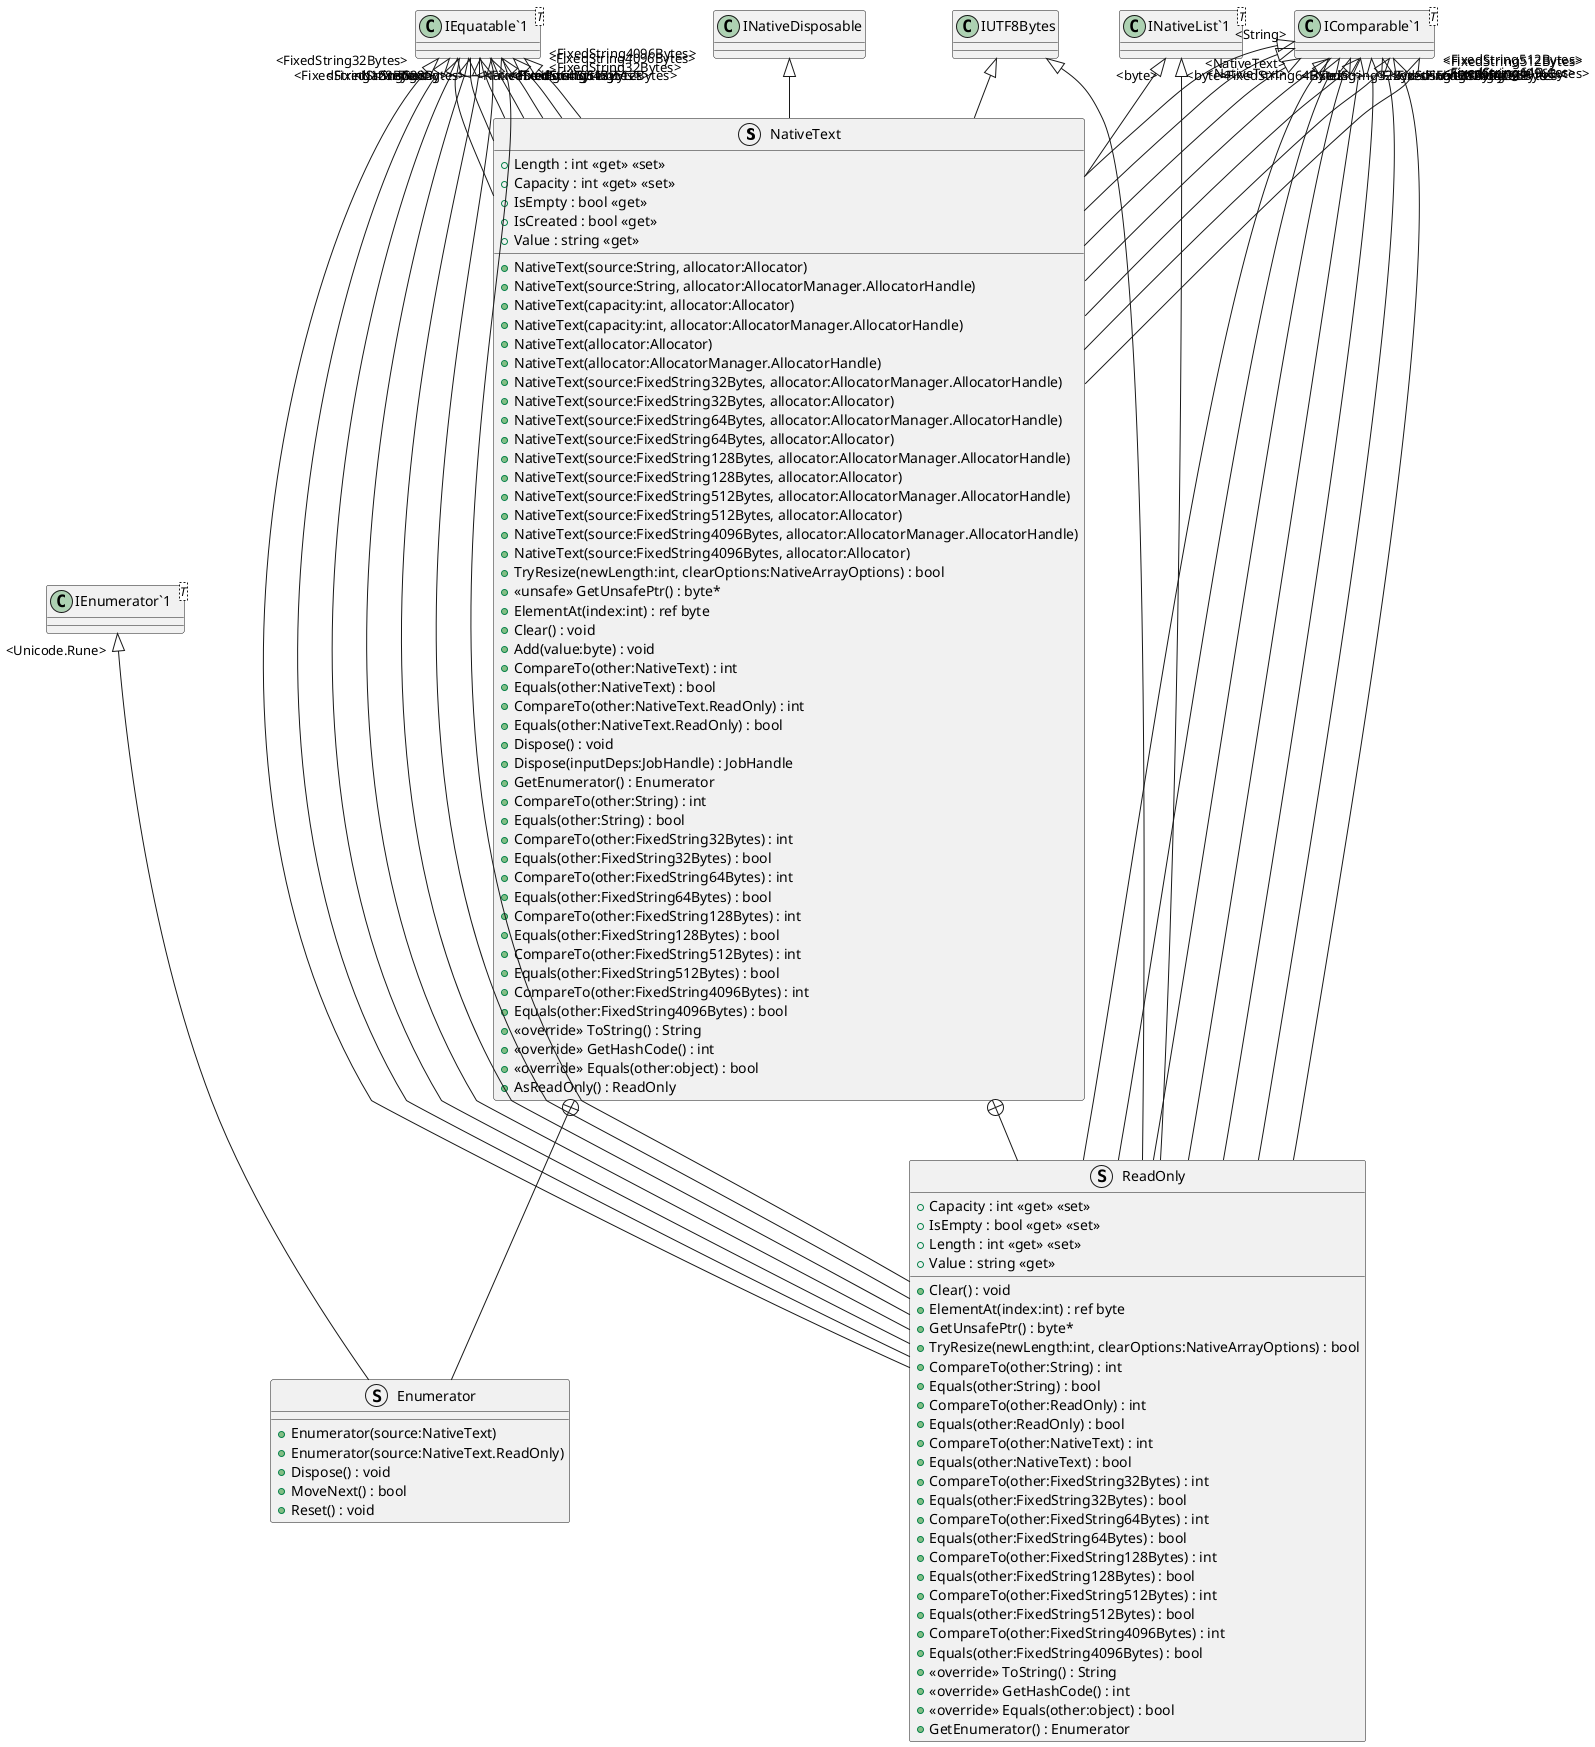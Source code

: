 @startuml
struct NativeText {
    + NativeText(source:String, allocator:Allocator)
    + NativeText(source:String, allocator:AllocatorManager.AllocatorHandle)
    + NativeText(capacity:int, allocator:Allocator)
    + NativeText(capacity:int, allocator:AllocatorManager.AllocatorHandle)
    + NativeText(allocator:Allocator)
    + NativeText(allocator:AllocatorManager.AllocatorHandle)
    + NativeText(source:FixedString32Bytes, allocator:AllocatorManager.AllocatorHandle)
    + NativeText(source:FixedString32Bytes, allocator:Allocator)
    + NativeText(source:FixedString64Bytes, allocator:AllocatorManager.AllocatorHandle)
    + NativeText(source:FixedString64Bytes, allocator:Allocator)
    + NativeText(source:FixedString128Bytes, allocator:AllocatorManager.AllocatorHandle)
    + NativeText(source:FixedString128Bytes, allocator:Allocator)
    + NativeText(source:FixedString512Bytes, allocator:AllocatorManager.AllocatorHandle)
    + NativeText(source:FixedString512Bytes, allocator:Allocator)
    + NativeText(source:FixedString4096Bytes, allocator:AllocatorManager.AllocatorHandle)
    + NativeText(source:FixedString4096Bytes, allocator:Allocator)
    + Length : int <<get>> <<set>>
    + Capacity : int <<get>> <<set>>
    + TryResize(newLength:int, clearOptions:NativeArrayOptions) : bool
    + IsEmpty : bool <<get>>
    + IsCreated : bool <<get>>
    + <<unsafe>> GetUnsafePtr() : byte*
    + ElementAt(index:int) : ref byte
    + Clear() : void
    + Add(value:byte) : void
    + CompareTo(other:NativeText) : int
    + Equals(other:NativeText) : bool
    + CompareTo(other:NativeText.ReadOnly) : int
    + Equals(other:NativeText.ReadOnly) : bool
    + Dispose() : void
    + Dispose(inputDeps:JobHandle) : JobHandle
    + Value : string <<get>>
    + GetEnumerator() : Enumerator
    + CompareTo(other:String) : int
    + Equals(other:String) : bool
    + CompareTo(other:FixedString32Bytes) : int
    + Equals(other:FixedString32Bytes) : bool
    + CompareTo(other:FixedString64Bytes) : int
    + Equals(other:FixedString64Bytes) : bool
    + CompareTo(other:FixedString128Bytes) : int
    + Equals(other:FixedString128Bytes) : bool
    + CompareTo(other:FixedString512Bytes) : int
    + Equals(other:FixedString512Bytes) : bool
    + CompareTo(other:FixedString4096Bytes) : int
    + Equals(other:FixedString4096Bytes) : bool
    + <<override>> ToString() : String
    + <<override>> GetHashCode() : int
    + <<override>> Equals(other:object) : bool
    + AsReadOnly() : ReadOnly
}
class "INativeList`1"<T> {
}
class "IComparable`1"<T> {
}
class "IEquatable`1"<T> {
}
struct Enumerator {
    + Enumerator(source:NativeText)
    + Enumerator(source:NativeText.ReadOnly)
    + Dispose() : void
    + MoveNext() : bool
    + Reset() : void
}
struct ReadOnly {
    + Capacity : int <<get>> <<set>>
    + IsEmpty : bool <<get>> <<set>>
    + Length : int <<get>> <<set>>
    + Clear() : void
    + ElementAt(index:int) : ref byte
    + GetUnsafePtr() : byte*
    + TryResize(newLength:int, clearOptions:NativeArrayOptions) : bool
    + CompareTo(other:String) : int
    + Equals(other:String) : bool
    + CompareTo(other:ReadOnly) : int
    + Equals(other:ReadOnly) : bool
    + CompareTo(other:NativeText) : int
    + Equals(other:NativeText) : bool
    + CompareTo(other:FixedString32Bytes) : int
    + Equals(other:FixedString32Bytes) : bool
    + CompareTo(other:FixedString64Bytes) : int
    + Equals(other:FixedString64Bytes) : bool
    + CompareTo(other:FixedString128Bytes) : int
    + Equals(other:FixedString128Bytes) : bool
    + CompareTo(other:FixedString512Bytes) : int
    + Equals(other:FixedString512Bytes) : bool
    + CompareTo(other:FixedString4096Bytes) : int
    + Equals(other:FixedString4096Bytes) : bool
    + <<override>> ToString() : String
    + <<override>> GetHashCode() : int
    + <<override>> Equals(other:object) : bool
    + Value : string <<get>>
    + GetEnumerator() : Enumerator
}
class "IEnumerator`1"<T> {
}
"INativeList`1" "<byte>" <|-- NativeText
INativeDisposable <|-- NativeText
IUTF8Bytes <|-- NativeText
"IComparable`1" "<String>" <|-- NativeText
"IEquatable`1" "<String>" <|-- NativeText
"IComparable`1" "<NativeText>" <|-- NativeText
"IEquatable`1" "<NativeText>" <|-- NativeText
"IComparable`1" "<FixedString32Bytes>" <|-- NativeText
"IEquatable`1" "<FixedString32Bytes>" <|-- NativeText
"IComparable`1" "<FixedString64Bytes>" <|-- NativeText
"IEquatable`1" "<FixedString64Bytes>" <|-- NativeText
"IComparable`1" "<FixedString128Bytes>" <|-- NativeText
"IEquatable`1" "<FixedString128Bytes>" <|-- NativeText
"IComparable`1" "<FixedString512Bytes>" <|-- NativeText
"IEquatable`1" "<FixedString512Bytes>" <|-- NativeText
"IComparable`1" "<FixedString4096Bytes>" <|-- NativeText
"IEquatable`1" "<FixedString4096Bytes>" <|-- NativeText
NativeText +-- Enumerator
"IEnumerator`1" "<Unicode.Rune>" <|-- Enumerator
NativeText +-- ReadOnly
"INativeList`1" "<byte>" <|-- ReadOnly
IUTF8Bytes <|-- ReadOnly
"IComparable`1" "<String>" <|-- ReadOnly
"IEquatable`1" "<String>" <|-- ReadOnly
"IComparable`1" "<NativeText>" <|-- ReadOnly
"IEquatable`1" "<NativeText>" <|-- ReadOnly
"IComparable`1" "<FixedString32Bytes>" <|-- ReadOnly
"IEquatable`1" "<FixedString32Bytes>" <|-- ReadOnly
"IComparable`1" "<FixedString64Bytes>" <|-- ReadOnly
"IEquatable`1" "<FixedString64Bytes>" <|-- ReadOnly
"IComparable`1" "<FixedString128Bytes>" <|-- ReadOnly
"IEquatable`1" "<FixedString128Bytes>" <|-- ReadOnly
"IComparable`1" "<FixedString512Bytes>" <|-- ReadOnly
"IEquatable`1" "<FixedString512Bytes>" <|-- ReadOnly
"IComparable`1" "<FixedString4096Bytes>" <|-- ReadOnly
"IEquatable`1" "<FixedString4096Bytes>" <|-- ReadOnly
@enduml
